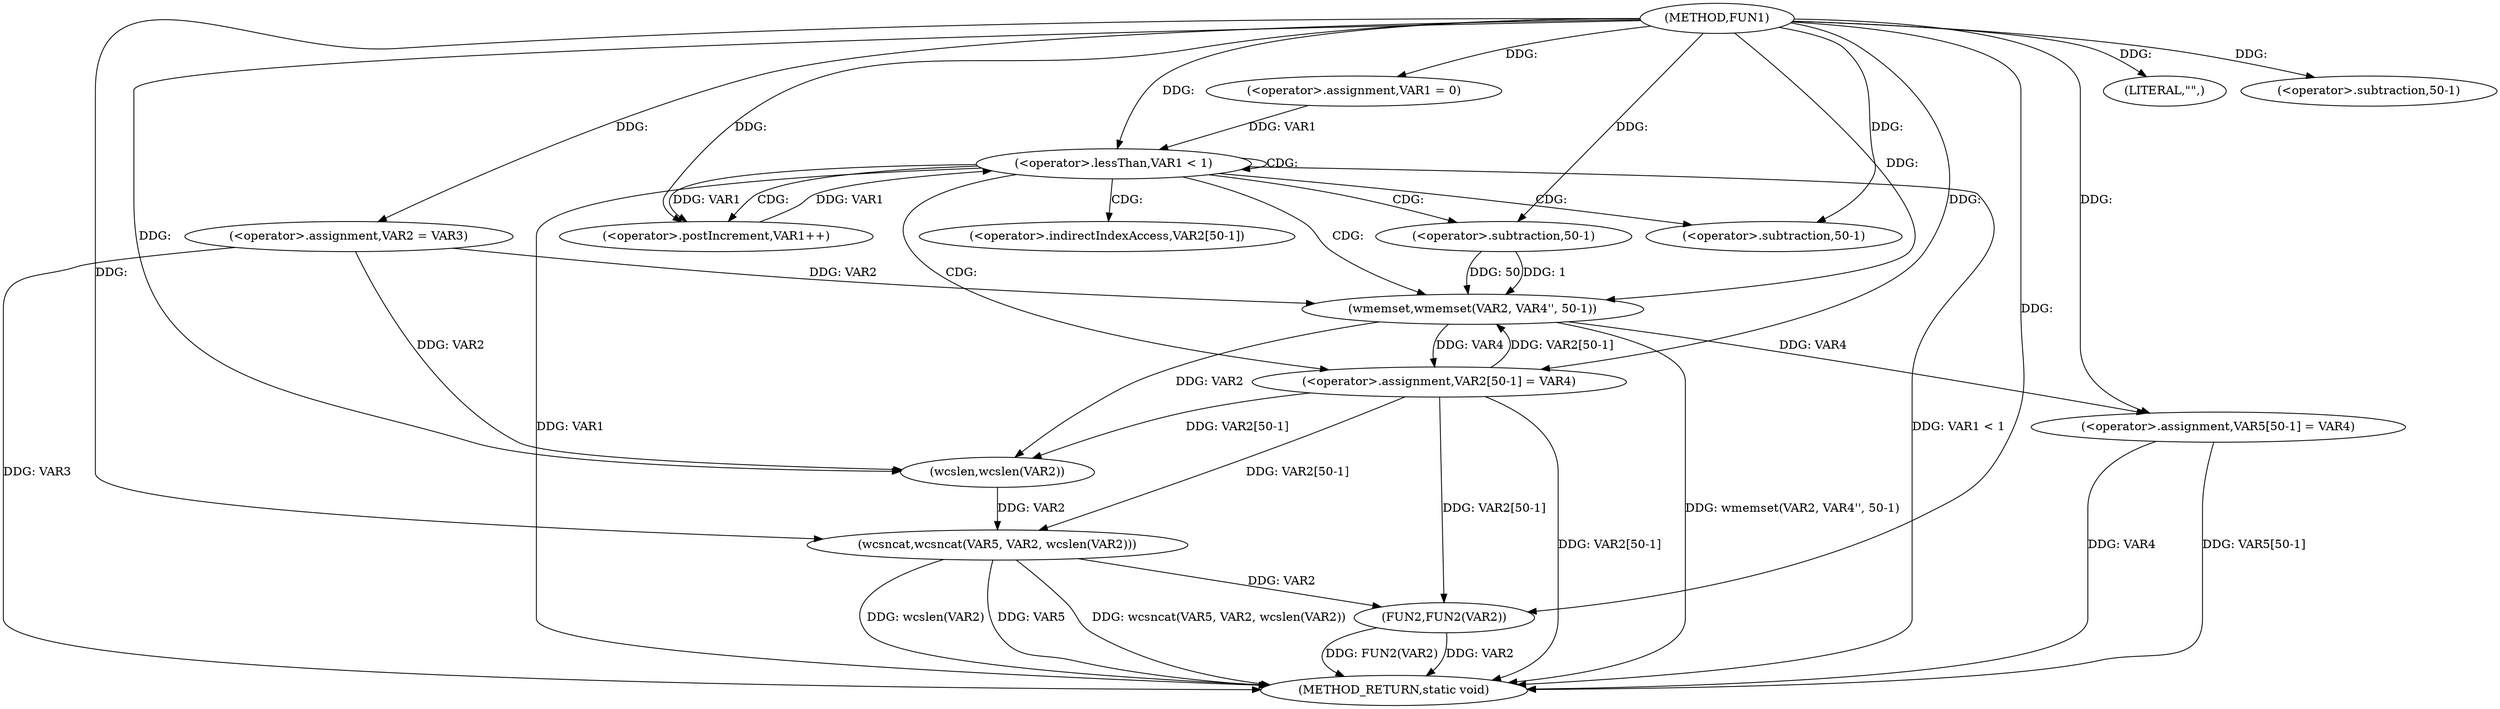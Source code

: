 digraph FUN1 {  
"1000100" [label = "(METHOD,FUN1)" ]
"1000147" [label = "(METHOD_RETURN,static void)" ]
"1000105" [label = "(<operator>.assignment,VAR2 = VAR3)" ]
"1000109" [label = "(<operator>.assignment,VAR1 = 0)" ]
"1000112" [label = "(<operator>.lessThan,VAR1 < 1)" ]
"1000115" [label = "(<operator>.postIncrement,VAR1++)" ]
"1000118" [label = "(wmemset,wmemset(VAR2, VAR4'', 50-1))" ]
"1000121" [label = "(<operator>.subtraction,50-1)" ]
"1000124" [label = "(<operator>.assignment,VAR2[50-1] = VAR4)" ]
"1000127" [label = "(<operator>.subtraction,50-1)" ]
"1000132" [label = "(LITERAL,\"\",)" ]
"1000133" [label = "(wcsncat,wcsncat(VAR5, VAR2, wcslen(VAR2)))" ]
"1000136" [label = "(wcslen,wcslen(VAR2))" ]
"1000138" [label = "(<operator>.assignment,VAR5[50-1] = VAR4)" ]
"1000141" [label = "(<operator>.subtraction,50-1)" ]
"1000145" [label = "(FUN2,FUN2(VAR2))" ]
"1000125" [label = "(<operator>.indirectIndexAccess,VAR2[50-1])" ]
  "1000124" -> "1000147"  [ label = "DDG: VAR2[50-1]"] 
  "1000105" -> "1000147"  [ label = "DDG: VAR3"] 
  "1000118" -> "1000147"  [ label = "DDG: wmemset(VAR2, VAR4'', 50-1)"] 
  "1000112" -> "1000147"  [ label = "DDG: VAR1"] 
  "1000145" -> "1000147"  [ label = "DDG: VAR2"] 
  "1000138" -> "1000147"  [ label = "DDG: VAR5[50-1]"] 
  "1000138" -> "1000147"  [ label = "DDG: VAR4"] 
  "1000133" -> "1000147"  [ label = "DDG: VAR5"] 
  "1000133" -> "1000147"  [ label = "DDG: wcsncat(VAR5, VAR2, wcslen(VAR2))"] 
  "1000112" -> "1000147"  [ label = "DDG: VAR1 < 1"] 
  "1000133" -> "1000147"  [ label = "DDG: wcslen(VAR2)"] 
  "1000145" -> "1000147"  [ label = "DDG: FUN2(VAR2)"] 
  "1000100" -> "1000105"  [ label = "DDG: "] 
  "1000100" -> "1000109"  [ label = "DDG: "] 
  "1000109" -> "1000112"  [ label = "DDG: VAR1"] 
  "1000115" -> "1000112"  [ label = "DDG: VAR1"] 
  "1000100" -> "1000112"  [ label = "DDG: "] 
  "1000112" -> "1000115"  [ label = "DDG: VAR1"] 
  "1000100" -> "1000115"  [ label = "DDG: "] 
  "1000124" -> "1000118"  [ label = "DDG: VAR2[50-1]"] 
  "1000105" -> "1000118"  [ label = "DDG: VAR2"] 
  "1000100" -> "1000118"  [ label = "DDG: "] 
  "1000121" -> "1000118"  [ label = "DDG: 50"] 
  "1000121" -> "1000118"  [ label = "DDG: 1"] 
  "1000100" -> "1000121"  [ label = "DDG: "] 
  "1000118" -> "1000124"  [ label = "DDG: VAR4"] 
  "1000100" -> "1000124"  [ label = "DDG: "] 
  "1000100" -> "1000127"  [ label = "DDG: "] 
  "1000100" -> "1000132"  [ label = "DDG: "] 
  "1000100" -> "1000133"  [ label = "DDG: "] 
  "1000124" -> "1000133"  [ label = "DDG: VAR2[50-1]"] 
  "1000136" -> "1000133"  [ label = "DDG: VAR2"] 
  "1000124" -> "1000136"  [ label = "DDG: VAR2[50-1]"] 
  "1000118" -> "1000136"  [ label = "DDG: VAR2"] 
  "1000105" -> "1000136"  [ label = "DDG: VAR2"] 
  "1000100" -> "1000136"  [ label = "DDG: "] 
  "1000100" -> "1000138"  [ label = "DDG: "] 
  "1000118" -> "1000138"  [ label = "DDG: VAR4"] 
  "1000100" -> "1000141"  [ label = "DDG: "] 
  "1000124" -> "1000145"  [ label = "DDG: VAR2[50-1]"] 
  "1000133" -> "1000145"  [ label = "DDG: VAR2"] 
  "1000100" -> "1000145"  [ label = "DDG: "] 
  "1000112" -> "1000112"  [ label = "CDG: "] 
  "1000112" -> "1000121"  [ label = "CDG: "] 
  "1000112" -> "1000124"  [ label = "CDG: "] 
  "1000112" -> "1000125"  [ label = "CDG: "] 
  "1000112" -> "1000115"  [ label = "CDG: "] 
  "1000112" -> "1000118"  [ label = "CDG: "] 
  "1000112" -> "1000127"  [ label = "CDG: "] 
}
